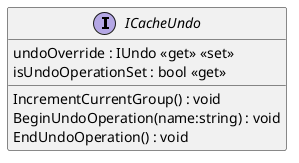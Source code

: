 @startuml
interface ICacheUndo {
    undoOverride : IUndo <<get>> <<set>>
    isUndoOperationSet : bool <<get>>
    IncrementCurrentGroup() : void
    BeginUndoOperation(name:string) : void
    EndUndoOperation() : void
}
@enduml

